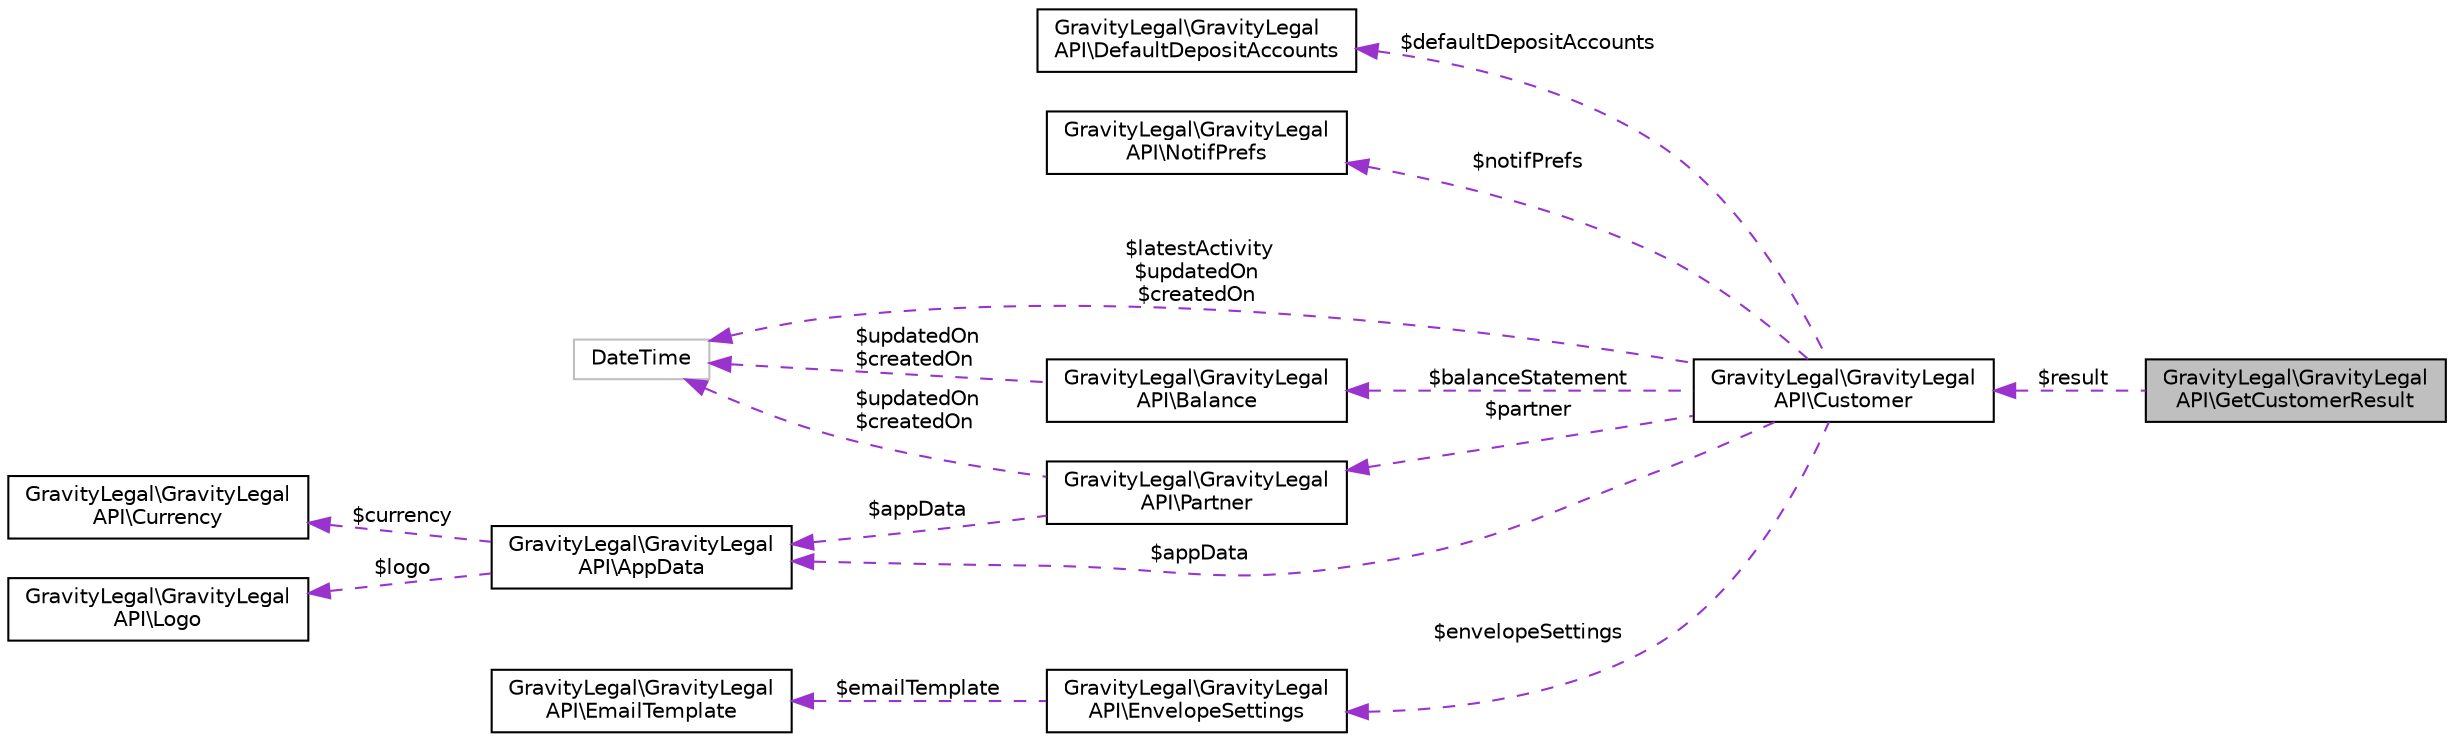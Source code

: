 digraph "GravityLegal\GravityLegalAPI\GetCustomerResult"
{
 // LATEX_PDF_SIZE
  edge [fontname="Helvetica",fontsize="10",labelfontname="Helvetica",labelfontsize="10"];
  node [fontname="Helvetica",fontsize="10",shape=record];
  rankdir="LR";
  Node1 [label="GravityLegal\\GravityLegal\lAPI\\GetCustomerResult",height=0.2,width=0.4,color="black", fillcolor="grey75", style="filled", fontcolor="black",tooltip=" "];
  Node2 -> Node1 [dir="back",color="darkorchid3",fontsize="10",style="dashed",label=" $result" ,fontname="Helvetica"];
  Node2 [label="GravityLegal\\GravityLegal\lAPI\\Customer",height=0.2,width=0.4,color="black", fillcolor="white", style="filled",URL="$classGravityLegal_1_1GravityLegalAPI_1_1Customer.html",tooltip=" "];
  Node3 -> Node2 [dir="back",color="darkorchid3",fontsize="10",style="dashed",label=" $defaultDepositAccounts" ,fontname="Helvetica"];
  Node3 [label="GravityLegal\\GravityLegal\lAPI\\DefaultDepositAccounts",height=0.2,width=0.4,color="black", fillcolor="white", style="filled",URL="$classGravityLegal_1_1GravityLegalAPI_1_1DefaultDepositAccounts.html",tooltip=" "];
  Node4 -> Node2 [dir="back",color="darkorchid3",fontsize="10",style="dashed",label=" $notifPrefs" ,fontname="Helvetica"];
  Node4 [label="GravityLegal\\GravityLegal\lAPI\\NotifPrefs",height=0.2,width=0.4,color="black", fillcolor="white", style="filled",URL="$classGravityLegal_1_1GravityLegalAPI_1_1NotifPrefs.html",tooltip=" "];
  Node5 -> Node2 [dir="back",color="darkorchid3",fontsize="10",style="dashed",label=" $latestActivity\n$updatedOn\n$createdOn" ,fontname="Helvetica"];
  Node5 [label="DateTime",height=0.2,width=0.4,color="grey75", fillcolor="white", style="filled",tooltip=" "];
  Node6 -> Node2 [dir="back",color="darkorchid3",fontsize="10",style="dashed",label=" $envelopeSettings" ,fontname="Helvetica"];
  Node6 [label="GravityLegal\\GravityLegal\lAPI\\EnvelopeSettings",height=0.2,width=0.4,color="black", fillcolor="white", style="filled",URL="$classGravityLegal_1_1GravityLegalAPI_1_1EnvelopeSettings.html",tooltip=" "];
  Node7 -> Node6 [dir="back",color="darkorchid3",fontsize="10",style="dashed",label=" $emailTemplate" ,fontname="Helvetica"];
  Node7 [label="GravityLegal\\GravityLegal\lAPI\\EmailTemplate",height=0.2,width=0.4,color="black", fillcolor="white", style="filled",URL="$classGravityLegal_1_1GravityLegalAPI_1_1EmailTemplate.html",tooltip=" "];
  Node8 -> Node2 [dir="back",color="darkorchid3",fontsize="10",style="dashed",label=" $balanceStatement" ,fontname="Helvetica"];
  Node8 [label="GravityLegal\\GravityLegal\lAPI\\Balance",height=0.2,width=0.4,color="black", fillcolor="white", style="filled",URL="$classGravityLegal_1_1GravityLegalAPI_1_1Balance.html",tooltip=" "];
  Node5 -> Node8 [dir="back",color="darkorchid3",fontsize="10",style="dashed",label=" $updatedOn\n$createdOn" ,fontname="Helvetica"];
  Node9 -> Node2 [dir="back",color="darkorchid3",fontsize="10",style="dashed",label=" $appData" ,fontname="Helvetica"];
  Node9 [label="GravityLegal\\GravityLegal\lAPI\\AppData",height=0.2,width=0.4,color="black", fillcolor="white", style="filled",URL="$classGravityLegal_1_1GravityLegalAPI_1_1AppData.html",tooltip=" "];
  Node10 -> Node9 [dir="back",color="darkorchid3",fontsize="10",style="dashed",label=" $currency" ,fontname="Helvetica"];
  Node10 [label="GravityLegal\\GravityLegal\lAPI\\Currency",height=0.2,width=0.4,color="black", fillcolor="white", style="filled",URL="$classGravityLegal_1_1GravityLegalAPI_1_1Currency.html",tooltip=" "];
  Node11 -> Node9 [dir="back",color="darkorchid3",fontsize="10",style="dashed",label=" $logo" ,fontname="Helvetica"];
  Node11 [label="GravityLegal\\GravityLegal\lAPI\\Logo",height=0.2,width=0.4,color="black", fillcolor="white", style="filled",URL="$classGravityLegal_1_1GravityLegalAPI_1_1Logo.html",tooltip=" "];
  Node12 -> Node2 [dir="back",color="darkorchid3",fontsize="10",style="dashed",label=" $partner" ,fontname="Helvetica"];
  Node12 [label="GravityLegal\\GravityLegal\lAPI\\Partner",height=0.2,width=0.4,color="black", fillcolor="white", style="filled",URL="$classGravityLegal_1_1GravityLegalAPI_1_1Partner.html",tooltip=" "];
  Node5 -> Node12 [dir="back",color="darkorchid3",fontsize="10",style="dashed",label=" $updatedOn\n$createdOn" ,fontname="Helvetica"];
  Node9 -> Node12 [dir="back",color="darkorchid3",fontsize="10",style="dashed",label=" $appData" ,fontname="Helvetica"];
}
